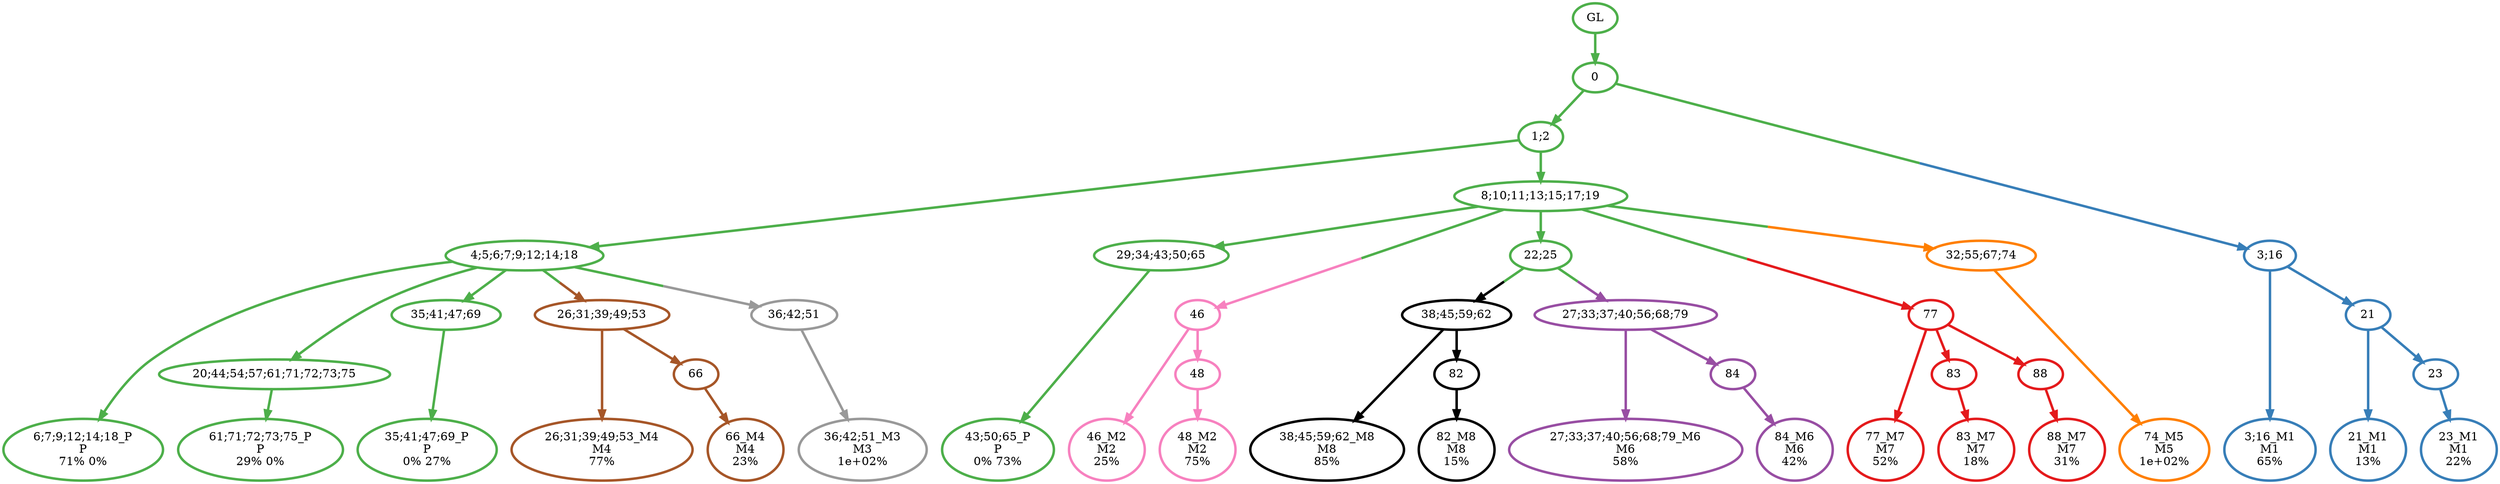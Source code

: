 digraph T {
	{
		rank=same
		40 [penwidth=3,colorscheme=set19,color=3,label="6;7;9;12;14;18_P\nP\n71% 0%"]
		38 [penwidth=3,colorscheme=set19,color=3,label="61;71;72;73;75_P\nP\n29% 0%"]
		36 [penwidth=3,colorscheme=set19,color=3,label="35;41;47;69_P\nP\n0% 27%"]
		33 [penwidth=3,colorscheme=set19,color=3,label="43;50;65_P\nP\n0% 73%"]
		32 [penwidth=3,colorscheme=set19,color=2,label="3;16_M1\nM1\n65%"]
		30 [penwidth=3,colorscheme=set19,color=2,label="21_M1\nM1\n13%"]
		28 [penwidth=3,colorscheme=set19,color=2,label="23_M1\nM1\n22%"]
		26 [penwidth=3,colorscheme=set19,color=8,label="46_M2\nM2\n25%"]
		24 [penwidth=3,colorscheme=set19,color=8,label="48_M2\nM2\n75%"]
		23 [penwidth=3,colorscheme=set19,color=9,label="36;42;51_M3\nM3\n1e+02%"]
		22 [penwidth=3,colorscheme=set19,color=7,label="26;31;39;49;53_M4\nM4\n77%"]
		20 [penwidth=3,colorscheme=set19,color=7,label="66_M4\nM4\n23%"]
		19 [penwidth=3,colorscheme=set19,color=5,label="74_M5\nM5\n1e+02%"]
		17 [penwidth=3,colorscheme=set19,color=4,label="27;33;37;40;56;68;79_M6\nM6\n58%"]
		15 [penwidth=3,colorscheme=set19,color=4,label="84_M6\nM6\n42%"]
		14 [penwidth=3,colorscheme=set19,color=1,label="77_M7\nM7\n52%"]
		12 [penwidth=3,colorscheme=set19,color=1,label="83_M7\nM7\n18%"]
		10 [penwidth=3,colorscheme=set19,color=1,label="88_M7\nM7\n31%"]
		9 [penwidth=3,colorscheme=set19,color=10,label="38;45;59;62_M8\nM8\n85%"]
		7 [penwidth=3,colorscheme=set19,color=10,label="82_M8\nM8\n15%"]
	}
	44 [penwidth=3,colorscheme=set19,color=3,label="GL"]
	43 [penwidth=3,colorscheme=set19,color=3,label="0"]
	42 [penwidth=3,colorscheme=set19,color=3,label="1;2"]
	41 [penwidth=3,colorscheme=set19,color=3,label="4;5;6;7;9;12;14;18"]
	39 [penwidth=3,colorscheme=set19,color=3,label="20;44;54;57;61;71;72;73;75"]
	37 [penwidth=3,colorscheme=set19,color=3,label="35;41;47;69"]
	35 [penwidth=3,colorscheme=set19,color=3,label="8;10;11;13;15;17;19"]
	34 [penwidth=3,colorscheme=set19,color=3,label="29;34;43;50;65"]
	31 [penwidth=3,colorscheme=set19,color=2,label="21"]
	29 [penwidth=3,colorscheme=set19,color=2,label="23"]
	27 [penwidth=3,colorscheme=set19,color=8,label="46"]
	25 [penwidth=3,colorscheme=set19,color=8,label="48"]
	21 [penwidth=3,colorscheme=set19,color=7,label="66"]
	18 [penwidth=3,colorscheme=set19,color=3,label="22;25"]
	16 [penwidth=3,colorscheme=set19,color=4,label="84"]
	13 [penwidth=3,colorscheme=set19,color=1,label="83"]
	11 [penwidth=3,colorscheme=set19,color=1,label="88"]
	8 [penwidth=3,colorscheme=set19,color=10,label="82"]
	6 [penwidth=3,colorscheme=set19,color=10,label="38;45;59;62"]
	5 [penwidth=3,colorscheme=set19,color=1,label="77"]
	4 [penwidth=3,colorscheme=set19,color=4,label="27;33;37;40;56;68;79"]
	3 [penwidth=3,colorscheme=set19,color=5,label="32;55;67;74"]
	2 [penwidth=3,colorscheme=set19,color=7,label="26;31;39;49;53"]
	1 [penwidth=3,colorscheme=set19,color=9,label="36;42;51"]
	0 [penwidth=3,colorscheme=set19,color=2,label="3;16"]
	44 -> 43 [penwidth=3,colorscheme=set19,color=3]
	43 -> 42 [penwidth=3,colorscheme=set19,color=3]
	43 -> 0 [penwidth=3,colorscheme=set19,color="3;0.5:2"]
	42 -> 35 [penwidth=3,colorscheme=set19,color=3]
	42 -> 41 [penwidth=3,colorscheme=set19,color=3]
	41 -> 40 [penwidth=3,colorscheme=set19,color=3]
	41 -> 37 [penwidth=3,colorscheme=set19,color=3]
	41 -> 39 [penwidth=3,colorscheme=set19,color=3]
	41 -> 2 [penwidth=3,colorscheme=set19,color="3;0.5:7"]
	41 -> 1 [penwidth=3,colorscheme=set19,color="3;0.5:9"]
	39 -> 38 [penwidth=3,colorscheme=set19,color=3]
	37 -> 36 [penwidth=3,colorscheme=set19,color=3]
	35 -> 18 [penwidth=3,colorscheme=set19,color=3]
	35 -> 34 [penwidth=3,colorscheme=set19,color=3]
	35 -> 27 [penwidth=3,colorscheme=set19,color="3;0.5:8"]
	35 -> 5 [penwidth=3,colorscheme=set19,color="3;0.5:1"]
	35 -> 3 [penwidth=3,colorscheme=set19,color="3;0.5:5"]
	34 -> 33 [penwidth=3,colorscheme=set19,color=3]
	31 -> 30 [penwidth=3,colorscheme=set19,color=2]
	31 -> 29 [penwidth=3,colorscheme=set19,color=2]
	29 -> 28 [penwidth=3,colorscheme=set19,color=2]
	27 -> 26 [penwidth=3,colorscheme=set19,color=8]
	27 -> 25 [penwidth=3,colorscheme=set19,color=8]
	25 -> 24 [penwidth=3,colorscheme=set19,color=8]
	21 -> 20 [penwidth=3,colorscheme=set19,color=7]
	18 -> 6 [penwidth=3,colorscheme=set19,color="3;0.5:10"]
	18 -> 4 [penwidth=3,colorscheme=set19,color="3;0.5:4"]
	16 -> 15 [penwidth=3,colorscheme=set19,color=4]
	13 -> 12 [penwidth=3,colorscheme=set19,color=1]
	11 -> 10 [penwidth=3,colorscheme=set19,color=1]
	8 -> 7 [penwidth=3,colorscheme=set19,color=10]
	6 -> 9 [penwidth=3,colorscheme=set19,color=10]
	6 -> 8 [penwidth=3,colorscheme=set19,color=10]
	5 -> 14 [penwidth=3,colorscheme=set19,color=1]
	5 -> 13 [penwidth=3,colorscheme=set19,color=1]
	5 -> 11 [penwidth=3,colorscheme=set19,color=1]
	4 -> 17 [penwidth=3,colorscheme=set19,color=4]
	4 -> 16 [penwidth=3,colorscheme=set19,color=4]
	3 -> 19 [penwidth=3,colorscheme=set19,color=5]
	2 -> 22 [penwidth=3,colorscheme=set19,color=7]
	2 -> 21 [penwidth=3,colorscheme=set19,color=7]
	1 -> 23 [penwidth=3,colorscheme=set19,color=9]
	0 -> 32 [penwidth=3,colorscheme=set19,color=2]
	0 -> 31 [penwidth=3,colorscheme=set19,color=2]
}
